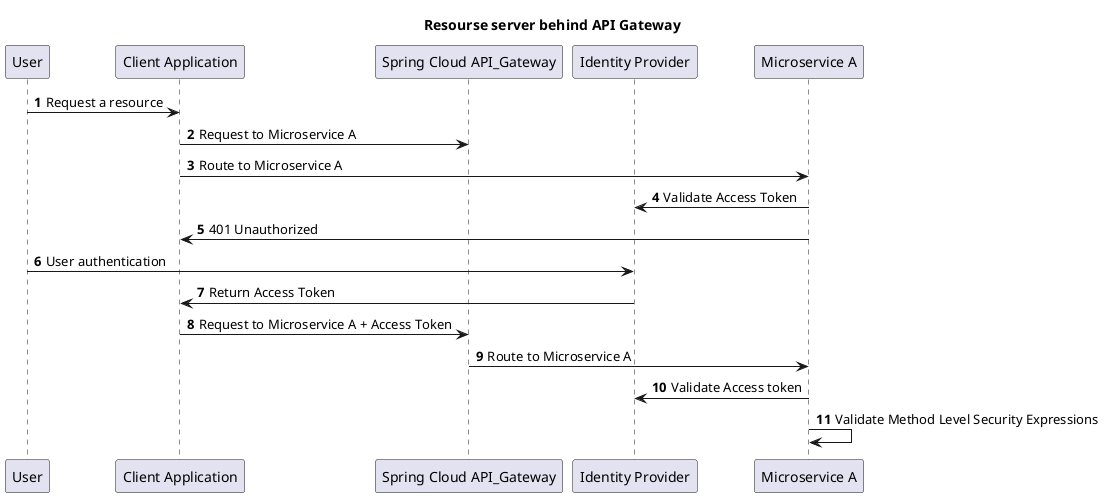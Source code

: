 @startuml
title Resourse server behind API Gateway
autonumber
'分類子の表示位置を定義
participant User
participant "Client Application"
participant "Spring Cloud API_Gateway"
participant "Identity Provider"
participant "Microservice A"

User -> "Client Application": Request a resource
"Client Application" -> "Spring Cloud API_Gateway": Request to Microservice A
"Client Application" -> "Microservice A": Route to Microservice A
"Microservice A" -> "Identity Provider": Validate Access Token
"Microservice A" -> "Client Application": 401 Unauthorized
User -> "Identity Provider": User authentication
"Identity Provider" -> "Client Application": Return Access Token
"Client Application" -> "Spring Cloud API_Gateway": Request to Microservice A + Access Token
"Spring Cloud API_Gateway" -> "Microservice A": Route to Microservice A
"Microservice A" -> "Identity Provider": Validate Access token
"Microservice A" -> "Microservice A": Validate Method Level Security Expressions
@enduml
